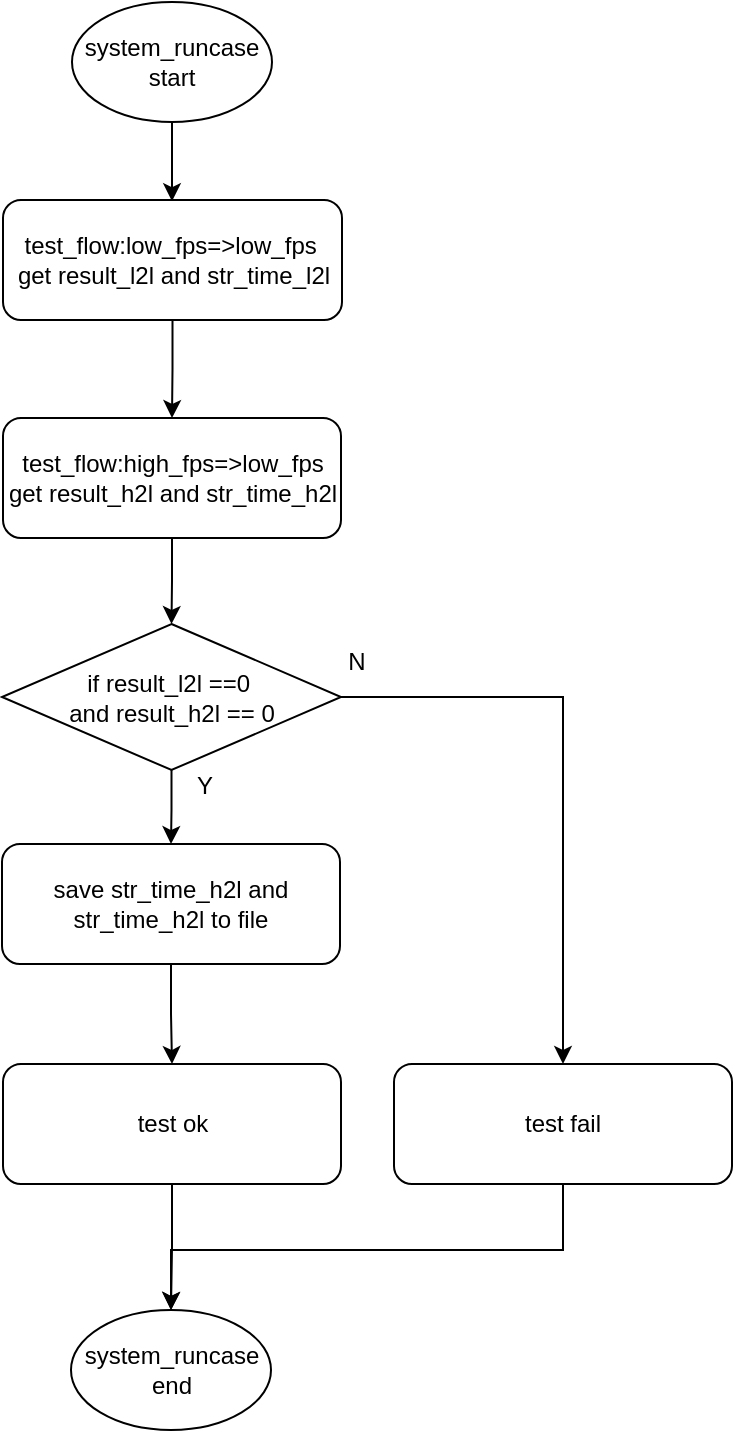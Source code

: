 <mxfile version="24.2.5" type="github">
  <diagram name="第 1 页" id="0PLpO4RYV99z5YLLDs7X">
    <mxGraphModel dx="1050" dy="530" grid="0" gridSize="10" guides="1" tooltips="1" connect="1" arrows="1" fold="1" page="1" pageScale="1" pageWidth="827" pageHeight="1169" math="0" shadow="0">
      <root>
        <mxCell id="0" />
        <mxCell id="1" parent="0" />
        <mxCell id="qlvhVwOaRwVuwZg9zW7u-4" style="edgeStyle=orthogonalEdgeStyle;rounded=0;orthogonalLoop=1;jettySize=auto;html=1;exitX=0.5;exitY=1;exitDx=0;exitDy=0;" edge="1" parent="1" source="qlvhVwOaRwVuwZg9zW7u-2">
          <mxGeometry relative="1" as="geometry">
            <mxPoint x="110" y="119.6" as="targetPoint" />
          </mxGeometry>
        </mxCell>
        <mxCell id="qlvhVwOaRwVuwZg9zW7u-2" value="&lt;span style=&quot;background-color: initial;&quot;&gt;system_runcase&lt;/span&gt;&lt;div&gt;&lt;span style=&quot;background-color: initial;&quot;&gt;start&lt;/span&gt;&lt;/div&gt;" style="ellipse;whiteSpace=wrap;html=1;" vertex="1" parent="1">
          <mxGeometry x="60" y="20" width="100" height="60" as="geometry" />
        </mxCell>
        <mxCell id="qlvhVwOaRwVuwZg9zW7u-14" value="" style="edgeStyle=orthogonalEdgeStyle;rounded=0;orthogonalLoop=1;jettySize=auto;html=1;" edge="1" parent="1" source="qlvhVwOaRwVuwZg9zW7u-3" target="qlvhVwOaRwVuwZg9zW7u-5">
          <mxGeometry relative="1" as="geometry" />
        </mxCell>
        <mxCell id="qlvhVwOaRwVuwZg9zW7u-3" value="test_flow:low_fps=&amp;gt;low_fps&lt;span style=&quot;background-color: initial;&quot;&gt;&amp;nbsp;&lt;/span&gt;&lt;div&gt;&lt;span style=&quot;background-color: initial;&quot;&gt;get result_l2l and str_time_l2l&lt;/span&gt;&lt;/div&gt;" style="rounded=1;whiteSpace=wrap;html=1;" vertex="1" parent="1">
          <mxGeometry x="25.5" y="119" width="169.5" height="60" as="geometry" />
        </mxCell>
        <mxCell id="qlvhVwOaRwVuwZg9zW7u-13" value="" style="edgeStyle=orthogonalEdgeStyle;rounded=0;orthogonalLoop=1;jettySize=auto;html=1;" edge="1" parent="1" source="qlvhVwOaRwVuwZg9zW7u-5" target="qlvhVwOaRwVuwZg9zW7u-8">
          <mxGeometry relative="1" as="geometry" />
        </mxCell>
        <mxCell id="qlvhVwOaRwVuwZg9zW7u-5" value="test_flow:high_fps=&amp;gt;low_fps&lt;div&gt;&lt;span style=&quot;background-color: initial;&quot;&gt;get result_h2l&amp;nbsp;&lt;/span&gt;&lt;span style=&quot;background-color: initial;&quot;&gt;and str_time_h2l&lt;/span&gt;&lt;/div&gt;" style="rounded=1;whiteSpace=wrap;html=1;" vertex="1" parent="1">
          <mxGeometry x="25.5" y="228" width="169" height="60" as="geometry" />
        </mxCell>
        <mxCell id="qlvhVwOaRwVuwZg9zW7u-12" value="" style="edgeStyle=orthogonalEdgeStyle;rounded=0;orthogonalLoop=1;jettySize=auto;html=1;" edge="1" parent="1" source="qlvhVwOaRwVuwZg9zW7u-8" target="qlvhVwOaRwVuwZg9zW7u-10">
          <mxGeometry relative="1" as="geometry" />
        </mxCell>
        <mxCell id="qlvhVwOaRwVuwZg9zW7u-21" style="edgeStyle=orthogonalEdgeStyle;rounded=0;orthogonalLoop=1;jettySize=auto;html=1;entryX=0.5;entryY=0;entryDx=0;entryDy=0;" edge="1" parent="1" source="qlvhVwOaRwVuwZg9zW7u-8" target="qlvhVwOaRwVuwZg9zW7u-20">
          <mxGeometry relative="1" as="geometry" />
        </mxCell>
        <mxCell id="qlvhVwOaRwVuwZg9zW7u-8" value="if result_l2l ==0&amp;nbsp;&lt;div&gt;and result_h2l == 0&lt;/div&gt;" style="rhombus;whiteSpace=wrap;html=1;rounded=0;" vertex="1" parent="1">
          <mxGeometry x="25" y="331" width="169.5" height="73" as="geometry" />
        </mxCell>
        <mxCell id="qlvhVwOaRwVuwZg9zW7u-19" value="" style="edgeStyle=orthogonalEdgeStyle;rounded=0;orthogonalLoop=1;jettySize=auto;html=1;" edge="1" parent="1" source="qlvhVwOaRwVuwZg9zW7u-10" target="qlvhVwOaRwVuwZg9zW7u-18">
          <mxGeometry relative="1" as="geometry" />
        </mxCell>
        <mxCell id="qlvhVwOaRwVuwZg9zW7u-10" value="&lt;div&gt;&lt;span style=&quot;background-color: initial;&quot;&gt;save str_time_h2l&amp;nbsp;&lt;/span&gt;&lt;span style=&quot;background-color: initial;&quot;&gt;and str_time_h2l to file&lt;/span&gt;&lt;/div&gt;" style="rounded=1;whiteSpace=wrap;html=1;" vertex="1" parent="1">
          <mxGeometry x="25" y="441" width="169" height="60" as="geometry" />
        </mxCell>
        <mxCell id="qlvhVwOaRwVuwZg9zW7u-23" value="" style="edgeStyle=orthogonalEdgeStyle;rounded=0;orthogonalLoop=1;jettySize=auto;html=1;" edge="1" parent="1" source="qlvhVwOaRwVuwZg9zW7u-18" target="qlvhVwOaRwVuwZg9zW7u-22">
          <mxGeometry relative="1" as="geometry" />
        </mxCell>
        <mxCell id="qlvhVwOaRwVuwZg9zW7u-18" value="&lt;div&gt;test ok&lt;/div&gt;" style="rounded=1;whiteSpace=wrap;html=1;" vertex="1" parent="1">
          <mxGeometry x="25.5" y="551" width="169" height="60" as="geometry" />
        </mxCell>
        <mxCell id="qlvhVwOaRwVuwZg9zW7u-25" style="edgeStyle=orthogonalEdgeStyle;rounded=0;orthogonalLoop=1;jettySize=auto;html=1;entryX=0.5;entryY=0;entryDx=0;entryDy=0;" edge="1" parent="1" source="qlvhVwOaRwVuwZg9zW7u-20" target="qlvhVwOaRwVuwZg9zW7u-22">
          <mxGeometry relative="1" as="geometry">
            <Array as="points">
              <mxPoint x="306" y="644" />
              <mxPoint x="110" y="644" />
            </Array>
          </mxGeometry>
        </mxCell>
        <mxCell id="qlvhVwOaRwVuwZg9zW7u-20" value="&lt;div&gt;test fail&lt;/div&gt;" style="rounded=1;whiteSpace=wrap;html=1;" vertex="1" parent="1">
          <mxGeometry x="221" y="551" width="169" height="60" as="geometry" />
        </mxCell>
        <mxCell id="qlvhVwOaRwVuwZg9zW7u-22" value="system_runcase&lt;div&gt;end&lt;/div&gt;" style="ellipse;whiteSpace=wrap;html=1;" vertex="1" parent="1">
          <mxGeometry x="59.5" y="674" width="100" height="60" as="geometry" />
        </mxCell>
        <mxCell id="qlvhVwOaRwVuwZg9zW7u-26" value="N" style="text;html=1;align=center;verticalAlign=middle;resizable=0;points=[];autosize=1;strokeColor=none;fillColor=none;" vertex="1" parent="1">
          <mxGeometry x="188" y="337" width="27" height="26" as="geometry" />
        </mxCell>
        <mxCell id="qlvhVwOaRwVuwZg9zW7u-27" value="Y" style="text;html=1;align=center;verticalAlign=middle;resizable=0;points=[];autosize=1;strokeColor=none;fillColor=none;" vertex="1" parent="1">
          <mxGeometry x="113" y="399" width="26" height="26" as="geometry" />
        </mxCell>
      </root>
    </mxGraphModel>
  </diagram>
</mxfile>
